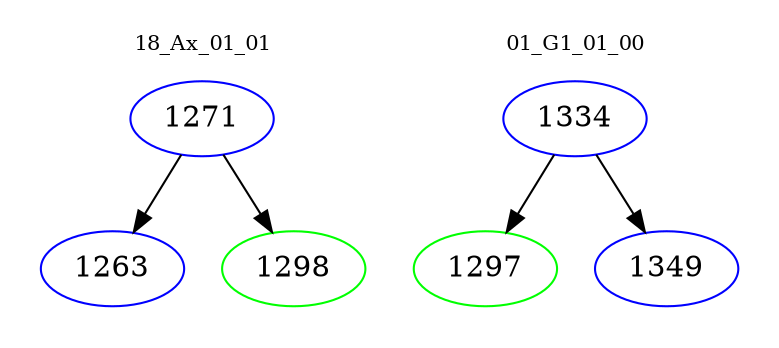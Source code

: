 digraph{
subgraph cluster_0 {
color = white
label = "18_Ax_01_01";
fontsize=10;
T0_1271 [label="1271", color="blue"]
T0_1271 -> T0_1263 [color="black"]
T0_1263 [label="1263", color="blue"]
T0_1271 -> T0_1298 [color="black"]
T0_1298 [label="1298", color="green"]
}
subgraph cluster_1 {
color = white
label = "01_G1_01_00";
fontsize=10;
T1_1334 [label="1334", color="blue"]
T1_1334 -> T1_1297 [color="black"]
T1_1297 [label="1297", color="green"]
T1_1334 -> T1_1349 [color="black"]
T1_1349 [label="1349", color="blue"]
}
}
